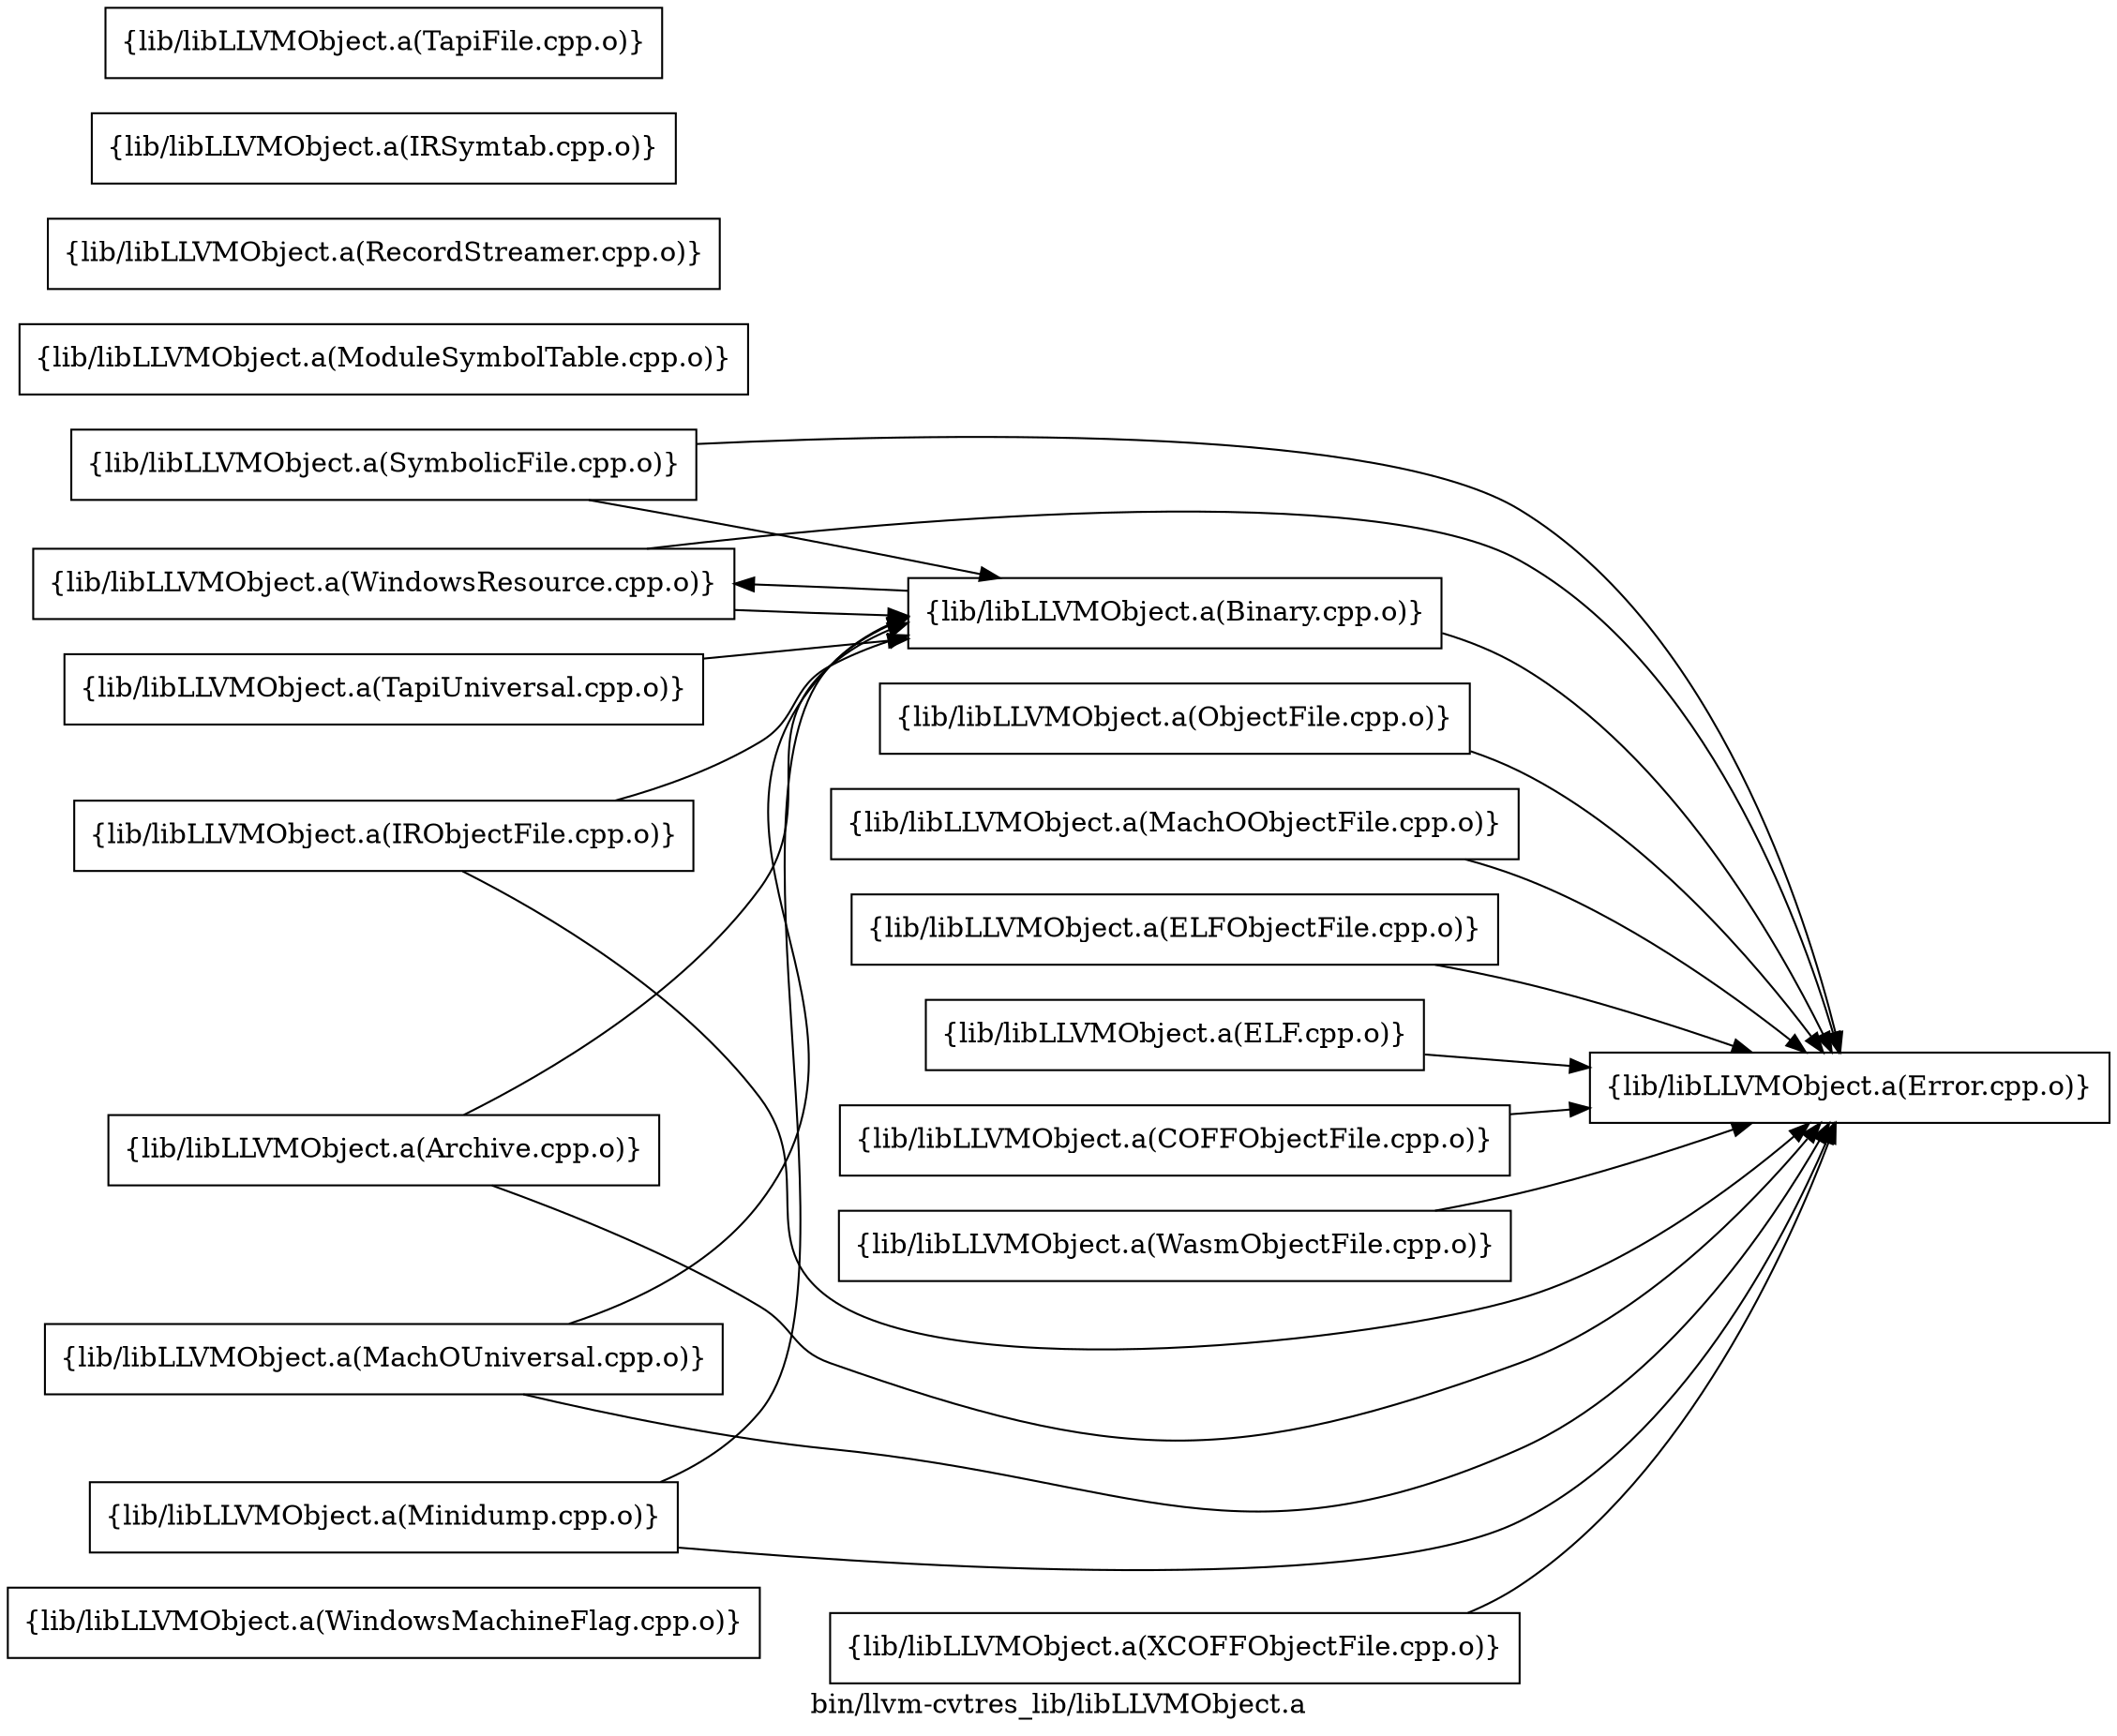 digraph "bin/llvm-cvtres_lib/libLLVMObject.a" {
	label="bin/llvm-cvtres_lib/libLLVMObject.a";
	rankdir=LR;

	Node0x5557162abff8 [shape=record,shape=box,group=0,label="{lib/libLLVMObject.a(WindowsMachineFlag.cpp.o)}"];
	Node0x5557162b1d18 [shape=record,shape=box,group=0,label="{lib/libLLVMObject.a(WindowsResource.cpp.o)}"];
	Node0x5557162b1d18 -> Node0x5557162b1a48;
	Node0x5557162b1d18 -> Node0x5557162b26c8;
	Node0x5557162b1a48 [shape=record,shape=box,group=0,label="{lib/libLLVMObject.a(Error.cpp.o)}"];
	Node0x5557162b26c8 [shape=record,shape=box,group=0,label="{lib/libLLVMObject.a(Binary.cpp.o)}"];
	Node0x5557162b26c8 -> Node0x5557162b1d18;
	Node0x5557162b26c8 -> Node0x5557162b1a48;
	Node0x5557162ae028 [shape=record,shape=box,group=0,label="{lib/libLLVMObject.a(SymbolicFile.cpp.o)}"];
	Node0x5557162ae028 -> Node0x5557162b1a48;
	Node0x5557162ae028 -> Node0x5557162b26c8;
	Node0x5557162afce8 [shape=record,shape=box,group=0,label="{lib/libLLVMObject.a(ObjectFile.cpp.o)}"];
	Node0x5557162afce8 -> Node0x5557162b1a48;
	Node0x5557162af568 [shape=record,shape=box,group=0,label="{lib/libLLVMObject.a(MachOObjectFile.cpp.o)}"];
	Node0x5557162af568 -> Node0x5557162b1a48;
	Node0x5557162af1f8 [shape=record,shape=box,group=0,label="{lib/libLLVMObject.a(ELFObjectFile.cpp.o)}"];
	Node0x5557162af1f8 -> Node0x5557162b1a48;
	Node0x5557162b11d8 [shape=record,shape=box,group=0,label="{lib/libLLVMObject.a(ELF.cpp.o)}"];
	Node0x5557162b11d8 -> Node0x5557162b1a48;
	Node0x5557162b0af8 [shape=record,shape=box,group=0,label="{lib/libLLVMObject.a(COFFObjectFile.cpp.o)}"];
	Node0x5557162b0af8 -> Node0x5557162b1a48;
	Node0x5557162b2998 [shape=record,shape=box,group=0,label="{lib/libLLVMObject.a(WasmObjectFile.cpp.o)}"];
	Node0x5557162b2998 -> Node0x5557162b1a48;
	Node0x5557162b1cc8 [shape=record,shape=box,group=0,label="{lib/libLLVMObject.a(IRObjectFile.cpp.o)}"];
	Node0x5557162b1cc8 -> Node0x5557162b1a48;
	Node0x5557162b1cc8 -> Node0x5557162b26c8;
	Node0x5557162b3d48 [shape=record,shape=box,group=0,label="{lib/libLLVMObject.a(ModuleSymbolTable.cpp.o)}"];
	Node0x5557162b35c8 [shape=record,shape=box,group=0,label="{lib/libLLVMObject.a(RecordStreamer.cpp.o)}"];
	Node0x5557162b0238 [shape=record,shape=box,group=0,label="{lib/libLLVMObject.a(IRSymtab.cpp.o)}"];
	Node0x5557162af518 [shape=record,shape=box,group=0,label="{lib/libLLVMObject.a(Archive.cpp.o)}"];
	Node0x5557162af518 -> Node0x5557162b1a48;
	Node0x5557162af518 -> Node0x5557162b26c8;
	Node0x5557162af2e8 [shape=record,shape=box,group=0,label="{lib/libLLVMObject.a(MachOUniversal.cpp.o)}"];
	Node0x5557162af2e8 -> Node0x5557162b1a48;
	Node0x5557162af2e8 -> Node0x5557162b26c8;
	Node0x5557162b1728 [shape=record,shape=box,group=0,label="{lib/libLLVMObject.a(Minidump.cpp.o)}"];
	Node0x5557162b1728 -> Node0x5557162b1a48;
	Node0x5557162b1728 -> Node0x5557162b26c8;
	Node0x5557162b0aa8 [shape=record,shape=box,group=0,label="{lib/libLLVMObject.a(TapiUniversal.cpp.o)}"];
	Node0x5557162b0aa8 -> Node0x5557162b26c8;
	Node0x5557162b0878 [shape=record,shape=box,group=0,label="{lib/libLLVMObject.a(TapiFile.cpp.o)}"];
	Node0x5557162b2218 [shape=record,shape=box,group=0,label="{lib/libLLVMObject.a(XCOFFObjectFile.cpp.o)}"];
	Node0x5557162b2218 -> Node0x5557162b1a48;
}
